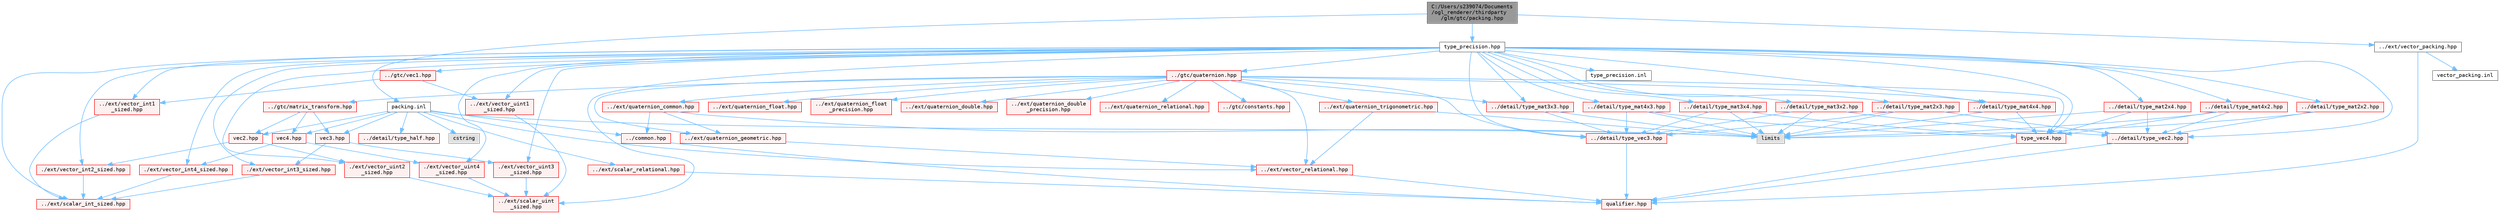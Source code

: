 digraph "C:/Users/s239074/Documents/ogl_renderer/thirdparty/glm/gtc/packing.hpp"
{
 // LATEX_PDF_SIZE
  bgcolor="transparent";
  edge [fontname=Terminal,fontsize=10,labelfontname=Helvetica,labelfontsize=10];
  node [fontname=Terminal,fontsize=10,shape=box,height=0.2,width=0.4];
  Node1 [label="C:/Users/s239074/Documents\l/ogl_renderer/thirdparty\l/glm/gtc/packing.hpp",height=0.2,width=0.4,color="gray40", fillcolor="grey60", style="filled", fontcolor="black",tooltip=" "];
  Node1 -> Node2 [color="steelblue1",style="solid"];
  Node2 [label="type_precision.hpp",height=0.2,width=0.4,color="grey40", fillcolor="white", style="filled",URL="$type__precision_8hpp.html",tooltip=" "];
  Node2 -> Node3 [color="steelblue1",style="solid"];
  Node3 [label="../gtc/quaternion.hpp",height=0.2,width=0.4,color="red", fillcolor="#FFF0F0", style="filled",URL="$gtc_2quaternion_8hpp.html",tooltip=" "];
  Node3 -> Node4 [color="steelblue1",style="solid"];
  Node4 [label="../gtc/constants.hpp",height=0.2,width=0.4,color="red", fillcolor="#FFF0F0", style="filled",URL="$constants_8hpp.html",tooltip=" "];
  Node3 -> Node13 [color="steelblue1",style="solid"];
  Node13 [label="../gtc/matrix_transform.hpp",height=0.2,width=0.4,color="red", fillcolor="#FFF0F0", style="filled",URL="$gtc_2matrix__transform_8hpp.html",tooltip=" "];
  Node13 -> Node23 [color="steelblue1",style="solid"];
  Node23 [label="vec2.hpp",height=0.2,width=0.4,color="red", fillcolor="#FFF0F0", style="filled",URL="$vec2_8hpp.html",tooltip=" "];
  Node23 -> Node33 [color="steelblue1",style="solid"];
  Node33 [label="./ext/vector_int2_sized.hpp",height=0.2,width=0.4,color="red", fillcolor="#FFF0F0", style="filled",URL="$vector__int2__sized_8hpp.html",tooltip=" "];
  Node33 -> Node34 [color="steelblue1",style="solid"];
  Node34 [label="../ext/scalar_int_sized.hpp",height=0.2,width=0.4,color="red", fillcolor="#FFF0F0", style="filled",URL="$scalar__int__sized_8hpp.html",tooltip=" "];
  Node23 -> Node36 [color="steelblue1",style="solid"];
  Node36 [label="./ext/vector_uint2\l_sized.hpp",height=0.2,width=0.4,color="red", fillcolor="#FFF0F0", style="filled",URL="$vector__uint2__sized_8hpp.html",tooltip=" "];
  Node36 -> Node37 [color="steelblue1",style="solid"];
  Node37 [label="../ext/scalar_uint\l_sized.hpp",height=0.2,width=0.4,color="red", fillcolor="#FFF0F0", style="filled",URL="$scalar__uint__sized_8hpp.html",tooltip=" "];
  Node13 -> Node38 [color="steelblue1",style="solid"];
  Node38 [label="vec3.hpp",height=0.2,width=0.4,color="red", fillcolor="#FFF0F0", style="filled",URL="$vec3_8hpp.html",tooltip=" "];
  Node38 -> Node48 [color="steelblue1",style="solid"];
  Node48 [label="./ext/vector_int3_sized.hpp",height=0.2,width=0.4,color="red", fillcolor="#FFF0F0", style="filled",URL="$vector__int3__sized_8hpp.html",tooltip=" "];
  Node48 -> Node34 [color="steelblue1",style="solid"];
  Node38 -> Node50 [color="steelblue1",style="solid"];
  Node50 [label="./ext/vector_uint3\l_sized.hpp",height=0.2,width=0.4,color="red", fillcolor="#FFF0F0", style="filled",URL="$vector__uint3__sized_8hpp.html",tooltip=" "];
  Node50 -> Node37 [color="steelblue1",style="solid"];
  Node13 -> Node51 [color="steelblue1",style="solid"];
  Node51 [label="vec4.hpp",height=0.2,width=0.4,color="red", fillcolor="#FFF0F0", style="filled",URL="$vec4_8hpp.html",tooltip=" "];
  Node51 -> Node59 [color="steelblue1",style="solid"];
  Node59 [label="./ext/vector_int4_sized.hpp",height=0.2,width=0.4,color="red", fillcolor="#FFF0F0", style="filled",URL="$vector__int4__sized_8hpp.html",tooltip=" "];
  Node59 -> Node34 [color="steelblue1",style="solid"];
  Node51 -> Node61 [color="steelblue1",style="solid"];
  Node61 [label="./ext/vector_uint4\l_sized.hpp",height=0.2,width=0.4,color="red", fillcolor="#FFF0F0", style="filled",URL="$vector__uint4__sized_8hpp.html",tooltip=" "];
  Node61 -> Node37 [color="steelblue1",style="solid"];
  Node3 -> Node147 [color="steelblue1",style="solid"];
  Node147 [label="../ext/vector_relational.hpp",height=0.2,width=0.4,color="red", fillcolor="#FFF0F0", style="filled",URL="$ext_2vector__relational_8hpp.html",tooltip=" "];
  Node147 -> Node18 [color="steelblue1",style="solid"];
  Node18 [label="qualifier.hpp",height=0.2,width=0.4,color="red", fillcolor="#FFF0F0", style="filled",URL="$qualifier_8hpp.html",tooltip=" "];
  Node3 -> Node150 [color="steelblue1",style="solid"];
  Node150 [label="../ext/quaternion_common.hpp",height=0.2,width=0.4,color="red", fillcolor="#FFF0F0", style="filled",URL="$quaternion__common_8hpp.html",tooltip=" "];
  Node150 -> Node151 [color="steelblue1",style="solid"];
  Node151 [label="../ext/quaternion_geometric.hpp",height=0.2,width=0.4,color="red", fillcolor="#FFF0F0", style="filled",URL="$quaternion__geometric_8hpp.html",tooltip=" "];
  Node151 -> Node147 [color="steelblue1",style="solid"];
  Node150 -> Node130 [color="steelblue1",style="solid"];
  Node130 [label="../common.hpp",height=0.2,width=0.4,color="red", fillcolor="#FFF0F0", style="filled",URL="$common_8hpp.html",tooltip=" "];
  Node130 -> Node18 [color="steelblue1",style="solid"];
  Node150 -> Node11 [color="steelblue1",style="solid"];
  Node11 [label="limits",height=0.2,width=0.4,color="grey60", fillcolor="#E0E0E0", style="filled",tooltip=" "];
  Node3 -> Node155 [color="steelblue1",style="solid"];
  Node155 [label="../ext/quaternion_float.hpp",height=0.2,width=0.4,color="red", fillcolor="#FFF0F0", style="filled",URL="$quaternion__float_8hpp.html",tooltip=" "];
  Node3 -> Node160 [color="steelblue1",style="solid"];
  Node160 [label="../ext/quaternion_float\l_precision.hpp",height=0.2,width=0.4,color="red", fillcolor="#FFF0F0", style="filled",URL="$quaternion__float__precision_8hpp.html",tooltip=" "];
  Node3 -> Node161 [color="steelblue1",style="solid"];
  Node161 [label="../ext/quaternion_double.hpp",height=0.2,width=0.4,color="red", fillcolor="#FFF0F0", style="filled",URL="$quaternion__double_8hpp.html",tooltip=" "];
  Node3 -> Node162 [color="steelblue1",style="solid"];
  Node162 [label="../ext/quaternion_double\l_precision.hpp",height=0.2,width=0.4,color="red", fillcolor="#FFF0F0", style="filled",URL="$quaternion__double__precision_8hpp.html",tooltip=" "];
  Node3 -> Node157 [color="steelblue1",style="solid"];
  Node157 [label="../ext/quaternion_relational.hpp",height=0.2,width=0.4,color="red", fillcolor="#FFF0F0", style="filled",URL="$quaternion__relational_8hpp.html",tooltip=" "];
  Node3 -> Node151 [color="steelblue1",style="solid"];
  Node3 -> Node163 [color="steelblue1",style="solid"];
  Node163 [label="../ext/quaternion_trigonometric.hpp",height=0.2,width=0.4,color="red", fillcolor="#FFF0F0", style="filled",URL="$quaternion__trigonometric_8hpp.html",tooltip=" "];
  Node163 -> Node147 [color="steelblue1",style="solid"];
  Node163 -> Node11 [color="steelblue1",style="solid"];
  Node3 -> Node92 [color="steelblue1",style="solid"];
  Node92 [label="../detail/type_mat3x3.hpp",height=0.2,width=0.4,color="red", fillcolor="#FFF0F0", style="filled",URL="$type__mat3x3_8hpp.html",tooltip=" "];
  Node92 -> Node40 [color="steelblue1",style="solid"];
  Node40 [label="../detail/type_vec3.hpp",height=0.2,width=0.4,color="red", fillcolor="#FFF0F0", style="filled",URL="$type__vec3_8hpp.html",tooltip=" "];
  Node40 -> Node18 [color="steelblue1",style="solid"];
  Node92 -> Node11 [color="steelblue1",style="solid"];
  Node3 -> Node16 [color="steelblue1",style="solid"];
  Node16 [label="../detail/type_mat4x4.hpp",height=0.2,width=0.4,color="red", fillcolor="#FFF0F0", style="filled",URL="$type__mat4x4_8hpp.html",tooltip=" "];
  Node16 -> Node17 [color="steelblue1",style="solid"];
  Node17 [label="type_vec4.hpp",height=0.2,width=0.4,color="red", fillcolor="#FFF0F0", style="filled",URL="$type__vec4_8hpp.html",tooltip=" "];
  Node17 -> Node18 [color="steelblue1",style="solid"];
  Node16 -> Node11 [color="steelblue1",style="solid"];
  Node3 -> Node40 [color="steelblue1",style="solid"];
  Node3 -> Node17 [color="steelblue1",style="solid"];
  Node2 -> Node170 [color="steelblue1",style="solid"];
  Node170 [label="../gtc/vec1.hpp",height=0.2,width=0.4,color="red", fillcolor="#FFF0F0", style="filled",URL="$vec1_8hpp.html",tooltip=" "];
  Node170 -> Node178 [color="steelblue1",style="solid"];
  Node178 [label="../ext/vector_int1\l_sized.hpp",height=0.2,width=0.4,color="red", fillcolor="#FFF0F0", style="filled",URL="$vector__int1__sized_8hpp.html",tooltip=" "];
  Node178 -> Node34 [color="steelblue1",style="solid"];
  Node170 -> Node180 [color="steelblue1",style="solid"];
  Node180 [label="../ext/vector_uint1\l_sized.hpp",height=0.2,width=0.4,color="red", fillcolor="#FFF0F0", style="filled",URL="$vector__uint1__sized_8hpp.html",tooltip=" "];
  Node180 -> Node37 [color="steelblue1",style="solid"];
  Node2 -> Node178 [color="steelblue1",style="solid"];
  Node2 -> Node33 [color="steelblue1",style="solid"];
  Node2 -> Node48 [color="steelblue1",style="solid"];
  Node2 -> Node59 [color="steelblue1",style="solid"];
  Node2 -> Node34 [color="steelblue1",style="solid"];
  Node2 -> Node180 [color="steelblue1",style="solid"];
  Node2 -> Node36 [color="steelblue1",style="solid"];
  Node2 -> Node50 [color="steelblue1",style="solid"];
  Node2 -> Node61 [color="steelblue1",style="solid"];
  Node2 -> Node37 [color="steelblue1",style="solid"];
  Node2 -> Node25 [color="steelblue1",style="solid"];
  Node25 [label="../detail/type_vec2.hpp",height=0.2,width=0.4,color="red", fillcolor="#FFF0F0", style="filled",URL="$type__vec2_8hpp.html",tooltip=" "];
  Node25 -> Node18 [color="steelblue1",style="solid"];
  Node2 -> Node40 [color="steelblue1",style="solid"];
  Node2 -> Node17 [color="steelblue1",style="solid"];
  Node2 -> Node64 [color="steelblue1",style="solid"];
  Node64 [label="../detail/type_mat2x2.hpp",height=0.2,width=0.4,color="red", fillcolor="#FFF0F0", style="filled",URL="$type__mat2x2_8hpp.html",tooltip=" "];
  Node64 -> Node25 [color="steelblue1",style="solid"];
  Node64 -> Node11 [color="steelblue1",style="solid"];
  Node2 -> Node71 [color="steelblue1",style="solid"];
  Node71 [label="../detail/type_mat2x3.hpp",height=0.2,width=0.4,color="red", fillcolor="#FFF0F0", style="filled",URL="$type__mat2x3_8hpp.html",tooltip=" "];
  Node71 -> Node25 [color="steelblue1",style="solid"];
  Node71 -> Node40 [color="steelblue1",style="solid"];
  Node71 -> Node11 [color="steelblue1",style="solid"];
  Node2 -> Node78 [color="steelblue1",style="solid"];
  Node78 [label="../detail/type_mat2x4.hpp",height=0.2,width=0.4,color="red", fillcolor="#FFF0F0", style="filled",URL="$type__mat2x4_8hpp.html",tooltip=" "];
  Node78 -> Node25 [color="steelblue1",style="solid"];
  Node78 -> Node17 [color="steelblue1",style="solid"];
  Node78 -> Node11 [color="steelblue1",style="solid"];
  Node2 -> Node85 [color="steelblue1",style="solid"];
  Node85 [label="../detail/type_mat3x2.hpp",height=0.2,width=0.4,color="red", fillcolor="#FFF0F0", style="filled",URL="$type__mat3x2_8hpp.html",tooltip=" "];
  Node85 -> Node25 [color="steelblue1",style="solid"];
  Node85 -> Node40 [color="steelblue1",style="solid"];
  Node85 -> Node11 [color="steelblue1",style="solid"];
  Node2 -> Node92 [color="steelblue1",style="solid"];
  Node2 -> Node99 [color="steelblue1",style="solid"];
  Node99 [label="../detail/type_mat3x4.hpp",height=0.2,width=0.4,color="red", fillcolor="#FFF0F0", style="filled",URL="$type__mat3x4_8hpp.html",tooltip=" "];
  Node99 -> Node40 [color="steelblue1",style="solid"];
  Node99 -> Node17 [color="steelblue1",style="solid"];
  Node99 -> Node11 [color="steelblue1",style="solid"];
  Node2 -> Node106 [color="steelblue1",style="solid"];
  Node106 [label="../detail/type_mat4x2.hpp",height=0.2,width=0.4,color="red", fillcolor="#FFF0F0", style="filled",URL="$type__mat4x2_8hpp.html",tooltip=" "];
  Node106 -> Node25 [color="steelblue1",style="solid"];
  Node106 -> Node17 [color="steelblue1",style="solid"];
  Node106 -> Node11 [color="steelblue1",style="solid"];
  Node2 -> Node113 [color="steelblue1",style="solid"];
  Node113 [label="../detail/type_mat4x3.hpp",height=0.2,width=0.4,color="red", fillcolor="#FFF0F0", style="filled",URL="$type__mat4x3_8hpp.html",tooltip=" "];
  Node113 -> Node40 [color="steelblue1",style="solid"];
  Node113 -> Node17 [color="steelblue1",style="solid"];
  Node113 -> Node11 [color="steelblue1",style="solid"];
  Node2 -> Node16 [color="steelblue1",style="solid"];
  Node2 -> Node181 [color="steelblue1",style="solid"];
  Node181 [label="type_precision.inl",height=0.2,width=0.4,color="grey40", fillcolor="white", style="filled",URL="$type__precision_8inl.html",tooltip=" "];
  Node1 -> Node182 [color="steelblue1",style="solid"];
  Node182 [label="../ext/vector_packing.hpp",height=0.2,width=0.4,color="grey40", fillcolor="white", style="filled",URL="$vector__packing_8hpp.html",tooltip=" "];
  Node182 -> Node18 [color="steelblue1",style="solid"];
  Node182 -> Node183 [color="steelblue1",style="solid"];
  Node183 [label="vector_packing.inl",height=0.2,width=0.4,color="grey40", fillcolor="white", style="filled",URL="$vector__packing_8inl.html",tooltip=" "];
  Node1 -> Node184 [color="steelblue1",style="solid"];
  Node184 [label="packing.inl",height=0.2,width=0.4,color="grey40", fillcolor="white", style="filled",URL="$packing_8inl.html",tooltip=" "];
  Node184 -> Node185 [color="steelblue1",style="solid"];
  Node185 [label="../ext/scalar_relational.hpp",height=0.2,width=0.4,color="red", fillcolor="#FFF0F0", style="filled",URL="$ext_2scalar__relational_8hpp.html",tooltip=" "];
  Node185 -> Node18 [color="steelblue1",style="solid"];
  Node184 -> Node147 [color="steelblue1",style="solid"];
  Node184 -> Node130 [color="steelblue1",style="solid"];
  Node184 -> Node23 [color="steelblue1",style="solid"];
  Node184 -> Node38 [color="steelblue1",style="solid"];
  Node184 -> Node51 [color="steelblue1",style="solid"];
  Node184 -> Node187 [color="steelblue1",style="solid"];
  Node187 [label="../detail/type_half.hpp",height=0.2,width=0.4,color="red", fillcolor="#FFF0F0", style="filled",URL="$type__half_8hpp.html",tooltip=" "];
  Node184 -> Node189 [color="steelblue1",style="solid"];
  Node189 [label="cstring",height=0.2,width=0.4,color="grey60", fillcolor="#E0E0E0", style="filled",tooltip=" "];
  Node184 -> Node11 [color="steelblue1",style="solid"];
}
